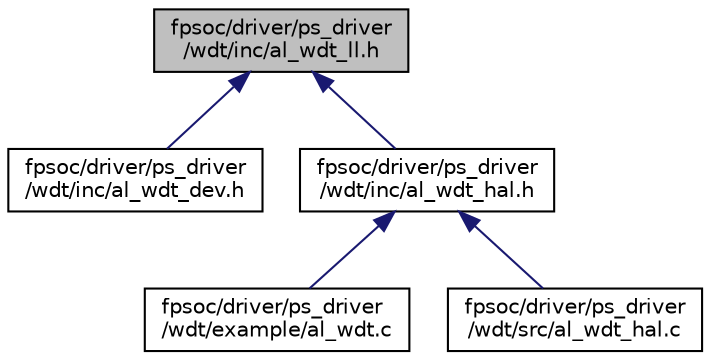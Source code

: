 digraph "fpsoc/driver/ps_driver/wdt/inc/al_wdt_ll.h"
{
  edge [fontname="Helvetica",fontsize="10",labelfontname="Helvetica",labelfontsize="10"];
  node [fontname="Helvetica",fontsize="10",shape=record];
  Node5 [label="fpsoc/driver/ps_driver\l/wdt/inc/al_wdt_ll.h",height=0.2,width=0.4,color="black", fillcolor="grey75", style="filled", fontcolor="black"];
  Node5 -> Node6 [dir="back",color="midnightblue",fontsize="10",style="solid",fontname="Helvetica"];
  Node6 [label="fpsoc/driver/ps_driver\l/wdt/inc/al_wdt_dev.h",height=0.2,width=0.4,color="black", fillcolor="white", style="filled",URL="$al__wdt__dev_8h.html",tooltip="wdt device driver "];
  Node5 -> Node7 [dir="back",color="midnightblue",fontsize="10",style="solid",fontname="Helvetica"];
  Node7 [label="fpsoc/driver/ps_driver\l/wdt/inc/al_wdt_hal.h",height=0.2,width=0.4,color="black", fillcolor="white", style="filled",URL="$al__wdt__hal_8h.html"];
  Node7 -> Node8 [dir="back",color="midnightblue",fontsize="10",style="solid",fontname="Helvetica"];
  Node8 [label="fpsoc/driver/ps_driver\l/wdt/example/al_wdt.c",height=0.2,width=0.4,color="black", fillcolor="white", style="filled",URL="$al__wdt_8c.html",tooltip="wdt interrupt example "];
  Node7 -> Node9 [dir="back",color="midnightblue",fontsize="10",style="solid",fontname="Helvetica"];
  Node9 [label="fpsoc/driver/ps_driver\l/wdt/src/al_wdt_hal.c",height=0.2,width=0.4,color="black", fillcolor="white", style="filled",URL="$al__wdt__hal_8c.html"];
}
